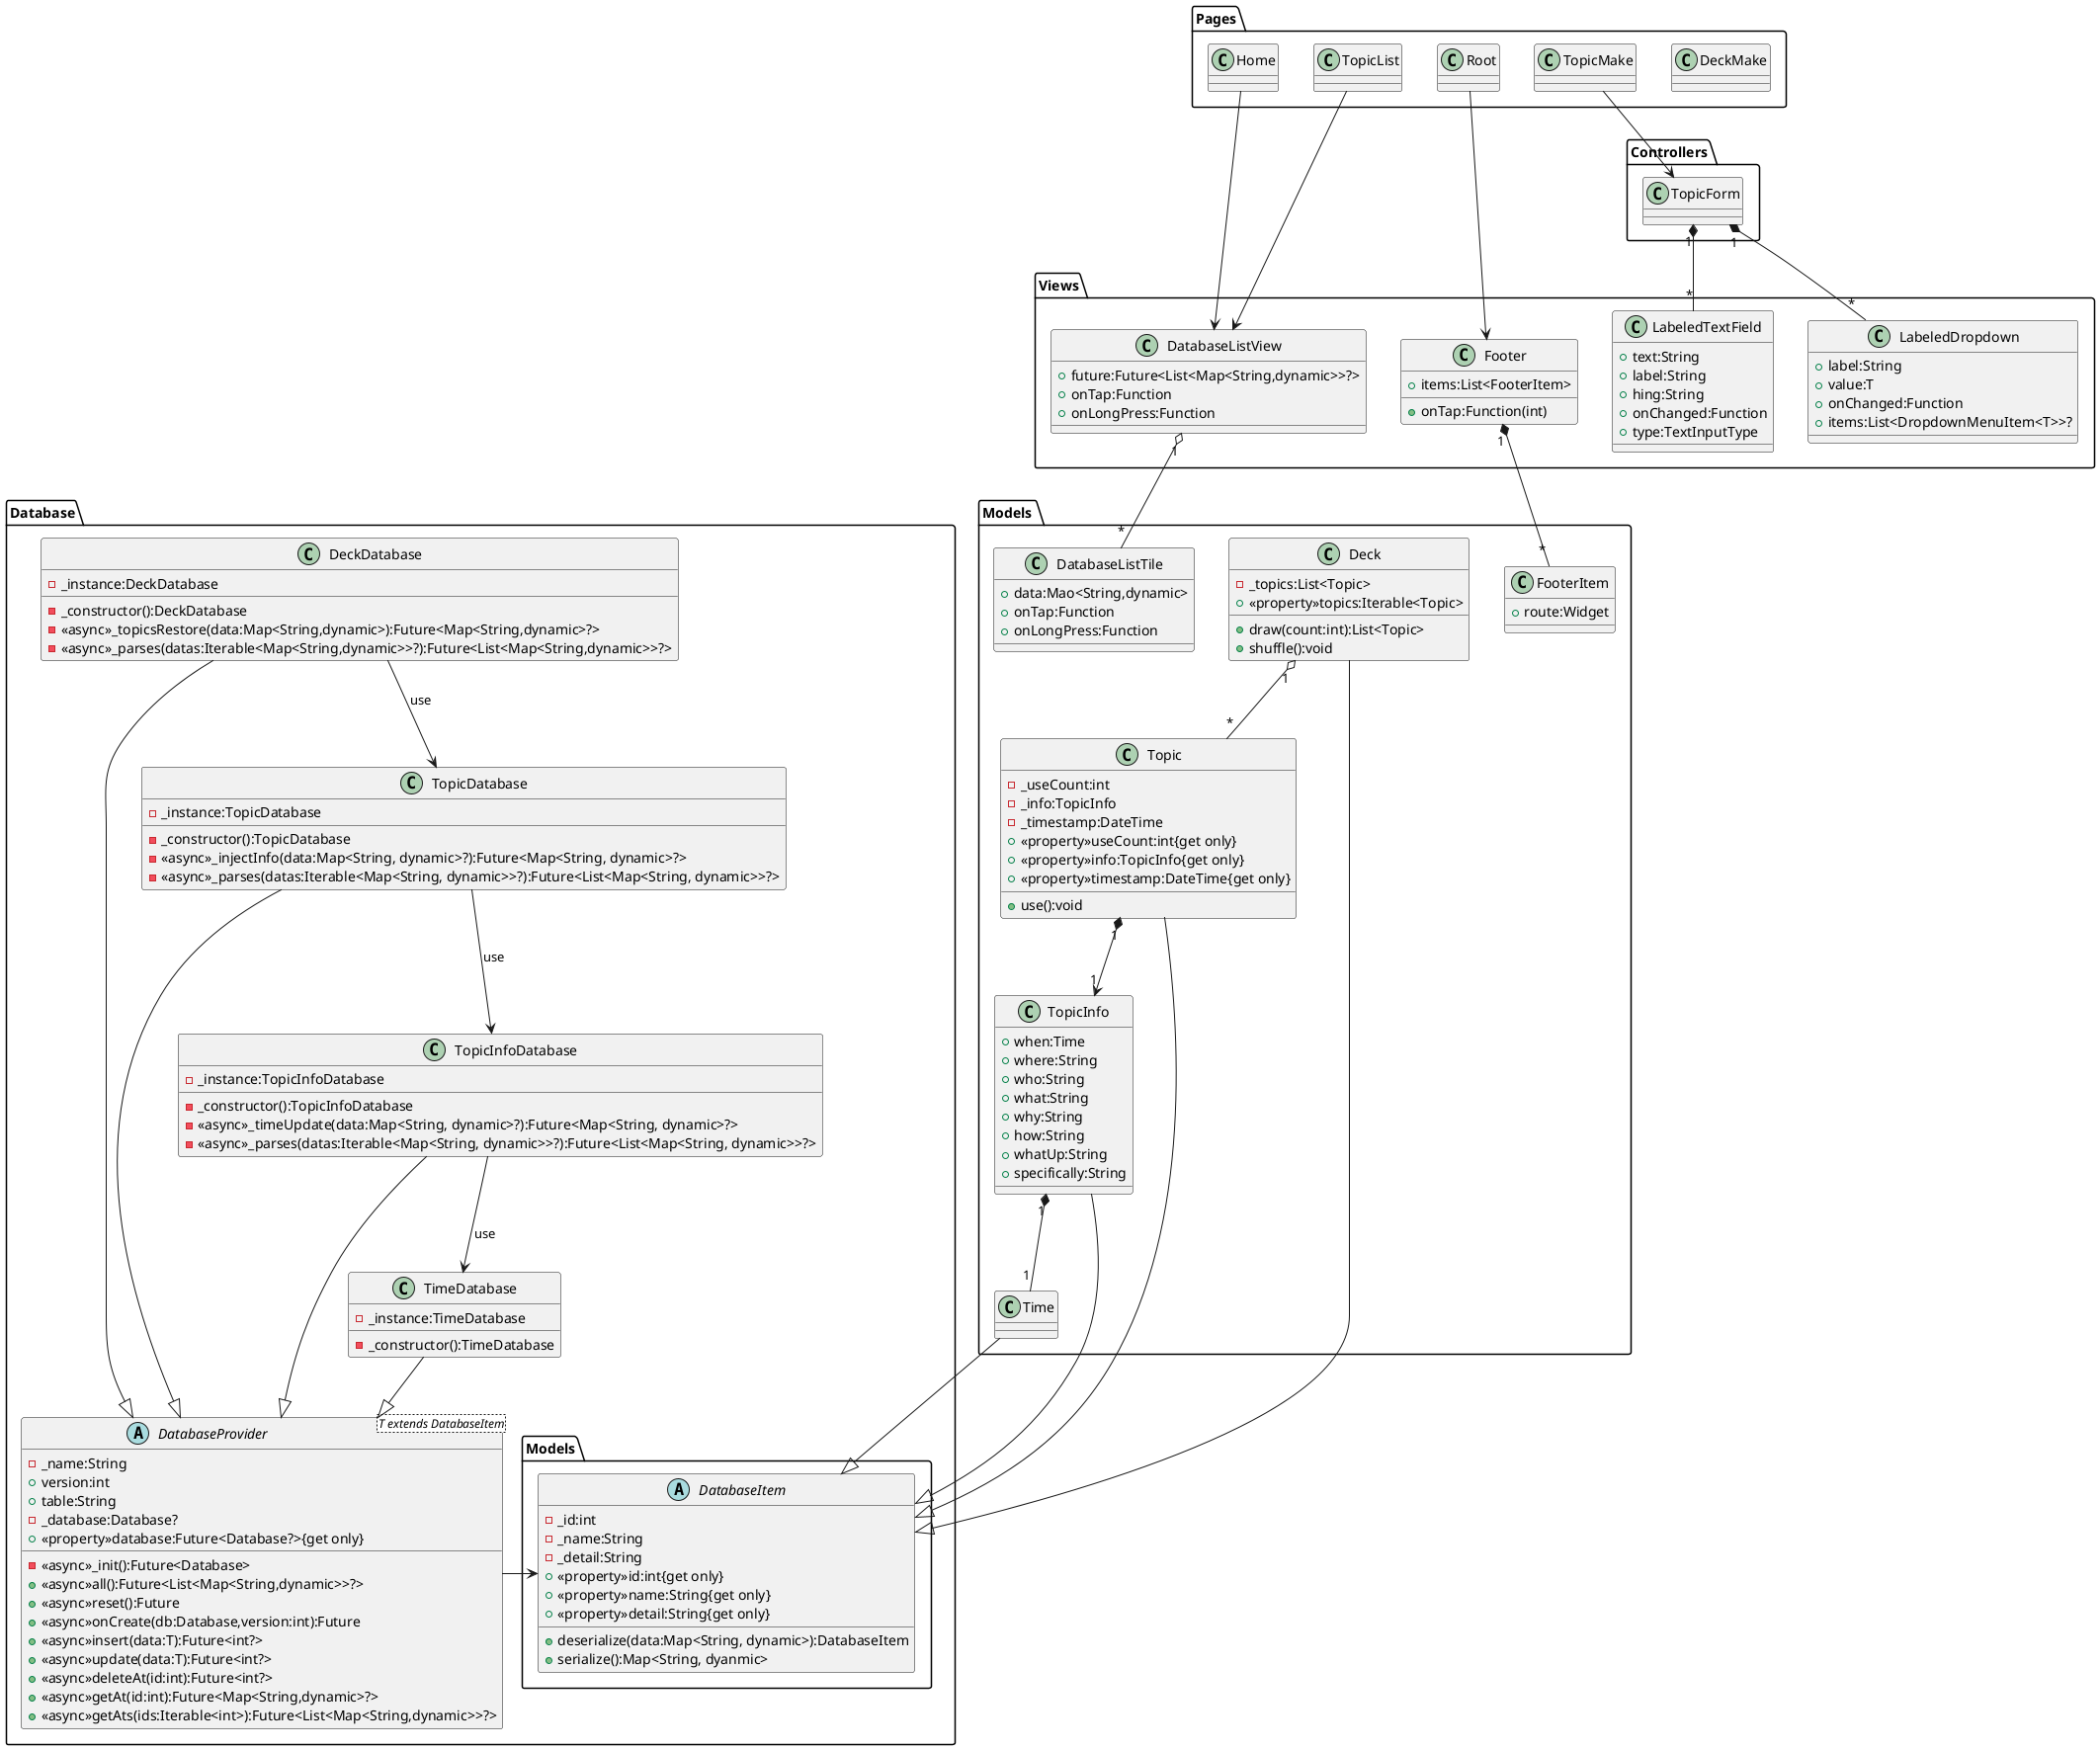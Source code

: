 @startuml Conversation deck cards
package Controllers
{
    class TopicForm
}

package Database
{
    package Models
    {
        abstract DatabaseItem
        {
            -_id:int
            -_name:String
            -_detail:String
            +<<property>>id:int{get only}
            +<<property>>name:String{get only}
            +<<property>>detail:String{get only}
            +deserialize(data:Map<String, dynamic>):DatabaseItem
            +serialize():Map<String, dyanmic>
        }
    }
    abstract DatabaseProvider<T extends DatabaseItem>
    {
        -_name:String
        +version:int
        +table:String
        -_database:Database?
        +<<property>>database:Future<Database?>{get only}
        -<<async>>_init():Future<Database>
        +<<async>>all():Future<List<Map<String,dynamic>>?>
        +<<async>>reset():Future
        +<<async>>onCreate(db:Database,version:int):Future
        +<<async>>insert(data:T):Future<int?>
        +<<async>>update(data:T):Future<int?>
        +<<async>>deleteAt(id:int):Future<int?>
        +<<async>>getAt(id:int):Future<Map<String,dynamic>?>
        +<<async>>getAts(ids:Iterable<int>):Future<List<Map<String,dynamic>>?>
    }
    class DeckDatabase
    {
        -_instance:DeckDatabase
        -_constructor():DeckDatabase
        -<<async>>_topicsRestore(data:Map<String,dynamic>):Future<Map<String,dynamic>?>
        -<<async>>_parses(datas:Iterable<Map<String,dynamic>>?):Future<List<Map<String,dynamic>>?>
    }
    class TimeDatabase
    {
        -_instance:TimeDatabase
        -_constructor():TimeDatabase
    }
    class TopicDatabase
    {
        -_instance:TopicDatabase
        -_constructor():TopicDatabase
        -<<async>>_injectInfo(data:Map<String, dynamic>?):Future<Map<String, dynamic>?>
        -<<async>>_parses(datas:Iterable<Map<String, dynamic>>?):Future<List<Map<String, dynamic>>?>
    }
    class TopicInfoDatabase
    {
        -_instance:TopicInfoDatabase
        -_constructor():TopicInfoDatabase
        -<<async>>_timeUpdate(data:Map<String, dynamic>?):Future<Map<String, dynamic>?>
        -<<async>>_parses(datas:Iterable<Map<String, dynamic>>?):Future<List<Map<String, dynamic>>?>
    }
}

package "Models "
{
    class DatabaseListTile
    {
        +data:Mao<String,dynamic>
        +onTap:Function
        +onLongPress:Function
    }
    class Deck
    {
        -_topics:List<Topic>
        +<<property>>topics:Iterable<Topic>
        +draw(count:int):List<Topic>
        +shuffle():void
    }
    class FooterItem
    {
        +route:Widget
    }
    class Time
    class Topic
    {
        -_useCount:int
        -_info:TopicInfo
        -_timestamp:DateTime
        +<<property>>useCount:int{get only}
        +<<property>>info:TopicInfo{get only}
        +<<property>>timestamp:DateTime{get only}
        +use():void
    }
    class TopicInfo
    {
        +when:Time
        +where:String
        +who:String
        +what:String
        +why:String
        +how:String
        +whatUp:String
        +specifically:String
    }
}
package Pages
{
    class DeckMake
    class Home
    class Root
    class TopicList
    class TopicMake
}
package Views
{
    class DatabaseListView
    {
        +future:Future<List<Map<String,dynamic>>?>
        +onTap:Function
        +onLongPress:Function
    }
    class Footer
    {
        +items:List<FooterItem>
        +onTap:Function(int)
    }
    class LabeledDropdown
    {
        +label:String
        +value:T
        +onChanged:Function
        +items:List<DropdownMenuItem<T>>?
    }
    class LabeledTextField
    {
        +text:String
        +label:String
        +hing:String
        +onChanged:Function
        +type:TextInputType
    }
}

DatabaseProvider -left-> DatabaseItem
DeckDatabase --> TopicDatabase : use
TopicDatabase --> TopicInfoDatabase : use
TopicInfoDatabase --> TimeDatabase : use
Root --> Footer
Home --> DatabaseListView
TopicList --> DatabaseListView
TopicMake --> TopicForm

DeckDatabase --|> DatabaseProvider
TopicDatabase --|> DatabaseProvider
TopicInfoDatabase --|> DatabaseProvider
TimeDatabase --|> DatabaseProvider
Deck --|> DatabaseItem
Topic --|> DatabaseItem
TopicInfo --|> DatabaseItem
Time --|> DatabaseItem

Topic "1" *--> "1" TopicInfo

TopicInfo "1" *-- "1" Time
TopicForm "1" *-- "*" LabeledDropdown
TopicForm "1" *-- "*" LabeledTextField
Footer "1" *-- "*" FooterItem

Deck "1" o-- "*" Topic
DatabaseListView "1" o-- "*" DatabaseListTile

@enduml